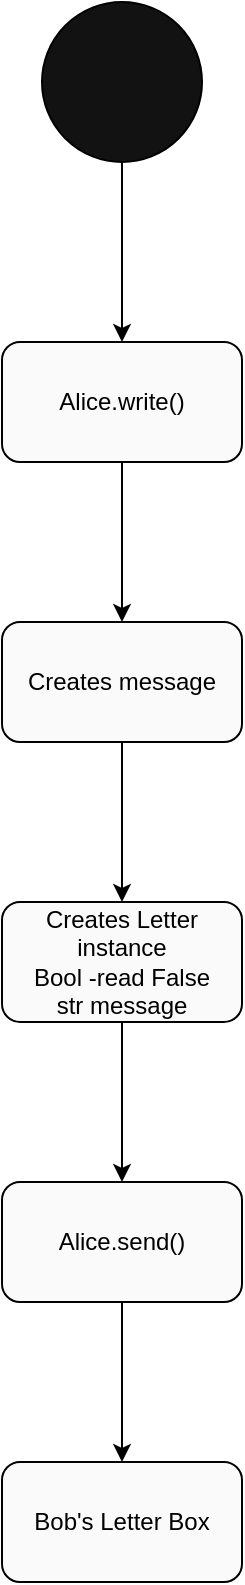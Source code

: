 <mxfile version="21.0.6" type="device"><diagram name="Page-1" id="QgYV7kH88Lvc_qyZKuUi"><mxGraphModel dx="1203" dy="702" grid="1" gridSize="10" guides="1" tooltips="1" connect="1" arrows="1" fold="1" page="1" pageScale="1" pageWidth="850" pageHeight="1100" math="0" shadow="0"><root><mxCell id="0"/><mxCell id="1" parent="0"/><mxCell id="t3GRRFLhVdjksUTGxl_J-3" value="" style="edgeStyle=orthogonalEdgeStyle;rounded=0;orthogonalLoop=1;jettySize=auto;html=1;" edge="1" parent="1" source="t3GRRFLhVdjksUTGxl_J-1" target="t3GRRFLhVdjksUTGxl_J-2"><mxGeometry relative="1" as="geometry"/></mxCell><mxCell id="t3GRRFLhVdjksUTGxl_J-1" value="" style="ellipse;whiteSpace=wrap;html=1;aspect=fixed;fillColor=#121212;" vertex="1" parent="1"><mxGeometry x="380" y="320" width="80" height="80" as="geometry"/></mxCell><mxCell id="t3GRRFLhVdjksUTGxl_J-5" value="" style="edgeStyle=orthogonalEdgeStyle;rounded=0;orthogonalLoop=1;jettySize=auto;html=1;" edge="1" parent="1" source="t3GRRFLhVdjksUTGxl_J-2" target="t3GRRFLhVdjksUTGxl_J-4"><mxGeometry relative="1" as="geometry"/></mxCell><mxCell id="t3GRRFLhVdjksUTGxl_J-2" value="Alice.write()" style="rounded=1;whiteSpace=wrap;html=1;fillColor=#FAFAFA;" vertex="1" parent="1"><mxGeometry x="360" y="490" width="120" height="60" as="geometry"/></mxCell><mxCell id="t3GRRFLhVdjksUTGxl_J-7" value="" style="edgeStyle=orthogonalEdgeStyle;rounded=0;orthogonalLoop=1;jettySize=auto;html=1;" edge="1" parent="1" source="t3GRRFLhVdjksUTGxl_J-4" target="t3GRRFLhVdjksUTGxl_J-6"><mxGeometry relative="1" as="geometry"/></mxCell><mxCell id="t3GRRFLhVdjksUTGxl_J-4" value="Creates message" style="whiteSpace=wrap;html=1;fillColor=#FAFAFA;rounded=1;" vertex="1" parent="1"><mxGeometry x="360" y="630" width="120" height="60" as="geometry"/></mxCell><mxCell id="t3GRRFLhVdjksUTGxl_J-9" value="" style="edgeStyle=orthogonalEdgeStyle;rounded=0;orthogonalLoop=1;jettySize=auto;html=1;" edge="1" parent="1" source="t3GRRFLhVdjksUTGxl_J-6" target="t3GRRFLhVdjksUTGxl_J-8"><mxGeometry relative="1" as="geometry"/></mxCell><mxCell id="t3GRRFLhVdjksUTGxl_J-6" value="Creates Letter instance&lt;br&gt;Bool -read False&lt;br&gt;str message" style="whiteSpace=wrap;html=1;fillColor=#FAFAFA;rounded=1;" vertex="1" parent="1"><mxGeometry x="360" y="770" width="120" height="60" as="geometry"/></mxCell><mxCell id="t3GRRFLhVdjksUTGxl_J-11" value="" style="edgeStyle=orthogonalEdgeStyle;rounded=0;orthogonalLoop=1;jettySize=auto;html=1;" edge="1" parent="1" source="t3GRRFLhVdjksUTGxl_J-8" target="t3GRRFLhVdjksUTGxl_J-10"><mxGeometry relative="1" as="geometry"/></mxCell><mxCell id="t3GRRFLhVdjksUTGxl_J-8" value="Alice.send()" style="whiteSpace=wrap;html=1;fillColor=#FAFAFA;rounded=1;" vertex="1" parent="1"><mxGeometry x="360" y="910" width="120" height="60" as="geometry"/></mxCell><mxCell id="t3GRRFLhVdjksUTGxl_J-10" value="Bob's Letter Box" style="whiteSpace=wrap;html=1;fillColor=#FAFAFA;rounded=1;" vertex="1" parent="1"><mxGeometry x="360" y="1050" width="120" height="60" as="geometry"/></mxCell></root></mxGraphModel></diagram></mxfile>